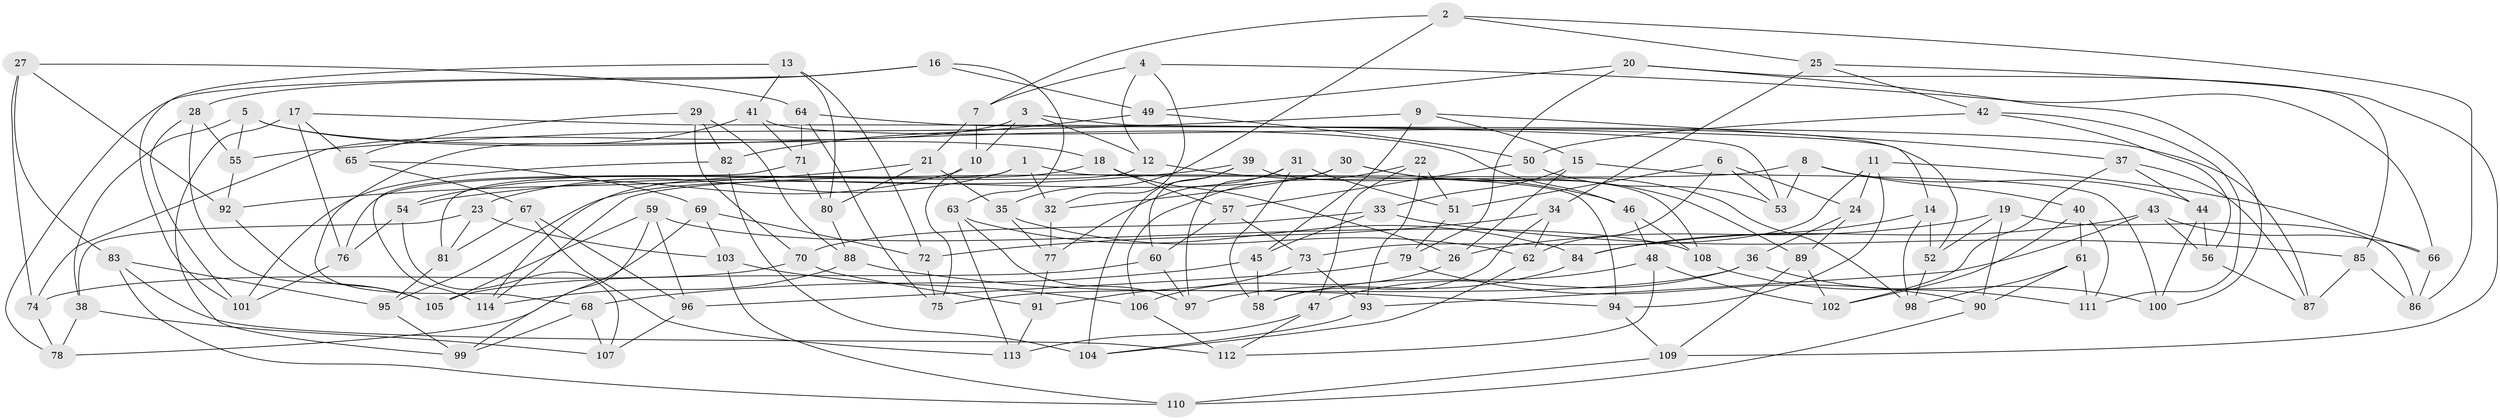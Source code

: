 // Generated by graph-tools (version 1.1) at 2025/26/03/09/25 03:26:53]
// undirected, 114 vertices, 228 edges
graph export_dot {
graph [start="1"]
  node [color=gray90,style=filled];
  1;
  2;
  3;
  4;
  5;
  6;
  7;
  8;
  9;
  10;
  11;
  12;
  13;
  14;
  15;
  16;
  17;
  18;
  19;
  20;
  21;
  22;
  23;
  24;
  25;
  26;
  27;
  28;
  29;
  30;
  31;
  32;
  33;
  34;
  35;
  36;
  37;
  38;
  39;
  40;
  41;
  42;
  43;
  44;
  45;
  46;
  47;
  48;
  49;
  50;
  51;
  52;
  53;
  54;
  55;
  56;
  57;
  58;
  59;
  60;
  61;
  62;
  63;
  64;
  65;
  66;
  67;
  68;
  69;
  70;
  71;
  72;
  73;
  74;
  75;
  76;
  77;
  78;
  79;
  80;
  81;
  82;
  83;
  84;
  85;
  86;
  87;
  88;
  89;
  90;
  91;
  92;
  93;
  94;
  95;
  96;
  97;
  98;
  99;
  100;
  101;
  102;
  103;
  104;
  105;
  106;
  107;
  108;
  109;
  110;
  111;
  112;
  113;
  114;
  1 -- 81;
  1 -- 94;
  1 -- 23;
  1 -- 32;
  2 -- 25;
  2 -- 86;
  2 -- 7;
  2 -- 35;
  3 -- 74;
  3 -- 14;
  3 -- 12;
  3 -- 10;
  4 -- 66;
  4 -- 32;
  4 -- 7;
  4 -- 12;
  5 -- 55;
  5 -- 46;
  5 -- 18;
  5 -- 38;
  6 -- 62;
  6 -- 53;
  6 -- 51;
  6 -- 24;
  7 -- 10;
  7 -- 21;
  8 -- 53;
  8 -- 40;
  8 -- 114;
  8 -- 44;
  9 -- 37;
  9 -- 45;
  9 -- 55;
  9 -- 15;
  10 -- 54;
  10 -- 75;
  11 -- 94;
  11 -- 66;
  11 -- 24;
  11 -- 73;
  12 -- 46;
  12 -- 76;
  13 -- 101;
  13 -- 80;
  13 -- 41;
  13 -- 72;
  14 -- 52;
  14 -- 98;
  14 -- 84;
  15 -- 26;
  15 -- 33;
  15 -- 100;
  16 -- 63;
  16 -- 28;
  16 -- 78;
  16 -- 49;
  17 -- 99;
  17 -- 65;
  17 -- 53;
  17 -- 76;
  18 -- 114;
  18 -- 26;
  18 -- 57;
  19 -- 86;
  19 -- 26;
  19 -- 90;
  19 -- 52;
  20 -- 49;
  20 -- 85;
  20 -- 100;
  20 -- 79;
  21 -- 92;
  21 -- 35;
  21 -- 80;
  22 -- 47;
  22 -- 93;
  22 -- 51;
  22 -- 106;
  23 -- 81;
  23 -- 38;
  23 -- 103;
  24 -- 36;
  24 -- 89;
  25 -- 42;
  25 -- 34;
  25 -- 109;
  26 -- 106;
  27 -- 74;
  27 -- 83;
  27 -- 92;
  27 -- 64;
  28 -- 101;
  28 -- 105;
  28 -- 55;
  29 -- 82;
  29 -- 88;
  29 -- 70;
  29 -- 65;
  30 -- 98;
  30 -- 89;
  30 -- 32;
  30 -- 95;
  31 -- 58;
  31 -- 97;
  31 -- 51;
  31 -- 77;
  32 -- 77;
  33 -- 85;
  33 -- 45;
  33 -- 70;
  34 -- 58;
  34 -- 62;
  34 -- 72;
  35 -- 62;
  35 -- 77;
  36 -- 75;
  36 -- 100;
  36 -- 47;
  37 -- 44;
  37 -- 102;
  37 -- 87;
  38 -- 107;
  38 -- 78;
  39 -- 104;
  39 -- 54;
  39 -- 108;
  39 -- 60;
  40 -- 111;
  40 -- 61;
  40 -- 102;
  41 -- 52;
  41 -- 68;
  41 -- 71;
  42 -- 56;
  42 -- 50;
  42 -- 111;
  43 -- 93;
  43 -- 66;
  43 -- 56;
  43 -- 84;
  44 -- 56;
  44 -- 100;
  45 -- 68;
  45 -- 58;
  46 -- 48;
  46 -- 108;
  47 -- 112;
  47 -- 113;
  48 -- 112;
  48 -- 102;
  48 -- 58;
  49 -- 50;
  49 -- 82;
  50 -- 53;
  50 -- 57;
  51 -- 79;
  52 -- 98;
  54 -- 107;
  54 -- 76;
  55 -- 92;
  56 -- 87;
  57 -- 60;
  57 -- 73;
  59 -- 105;
  59 -- 99;
  59 -- 96;
  59 -- 108;
  60 -- 97;
  60 -- 105;
  61 -- 111;
  61 -- 90;
  61 -- 98;
  62 -- 104;
  63 -- 113;
  63 -- 84;
  63 -- 97;
  64 -- 75;
  64 -- 71;
  64 -- 87;
  65 -- 69;
  65 -- 67;
  66 -- 86;
  67 -- 81;
  67 -- 96;
  67 -- 113;
  68 -- 107;
  68 -- 99;
  69 -- 78;
  69 -- 103;
  69 -- 72;
  70 -- 74;
  70 -- 91;
  71 -- 114;
  71 -- 80;
  72 -- 75;
  73 -- 91;
  73 -- 93;
  74 -- 78;
  76 -- 101;
  77 -- 91;
  79 -- 96;
  79 -- 90;
  80 -- 88;
  81 -- 95;
  82 -- 104;
  82 -- 101;
  83 -- 112;
  83 -- 110;
  83 -- 95;
  84 -- 97;
  85 -- 87;
  85 -- 86;
  88 -- 114;
  88 -- 94;
  89 -- 109;
  89 -- 102;
  90 -- 110;
  91 -- 113;
  92 -- 105;
  93 -- 104;
  94 -- 109;
  95 -- 99;
  96 -- 107;
  103 -- 110;
  103 -- 106;
  106 -- 112;
  108 -- 111;
  109 -- 110;
}
